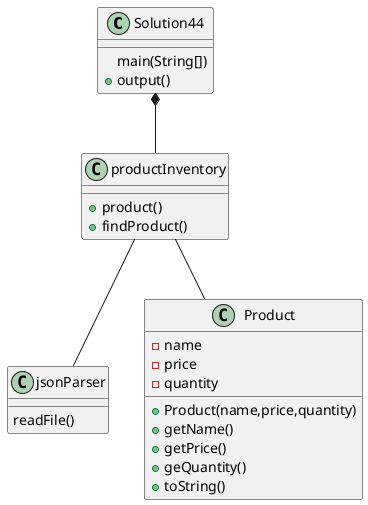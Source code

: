@startuml
class Solution44 {
    'attributes
    main(String[])
    +output()
}

class jsonParser {
    readFile()
}

class Product{
    'attributes
    -name
    -price
    -quantity

    +Product(name,price,quantity)
    +getName()
    +getPrice()
    +geQuantity()
    +toString()
}

class productInventory{
    'attributes
    +product()
    +findProduct()

}

Solution44 *-- productInventory
productInventory -- jsonParser
productInventory -- Product
@enduml